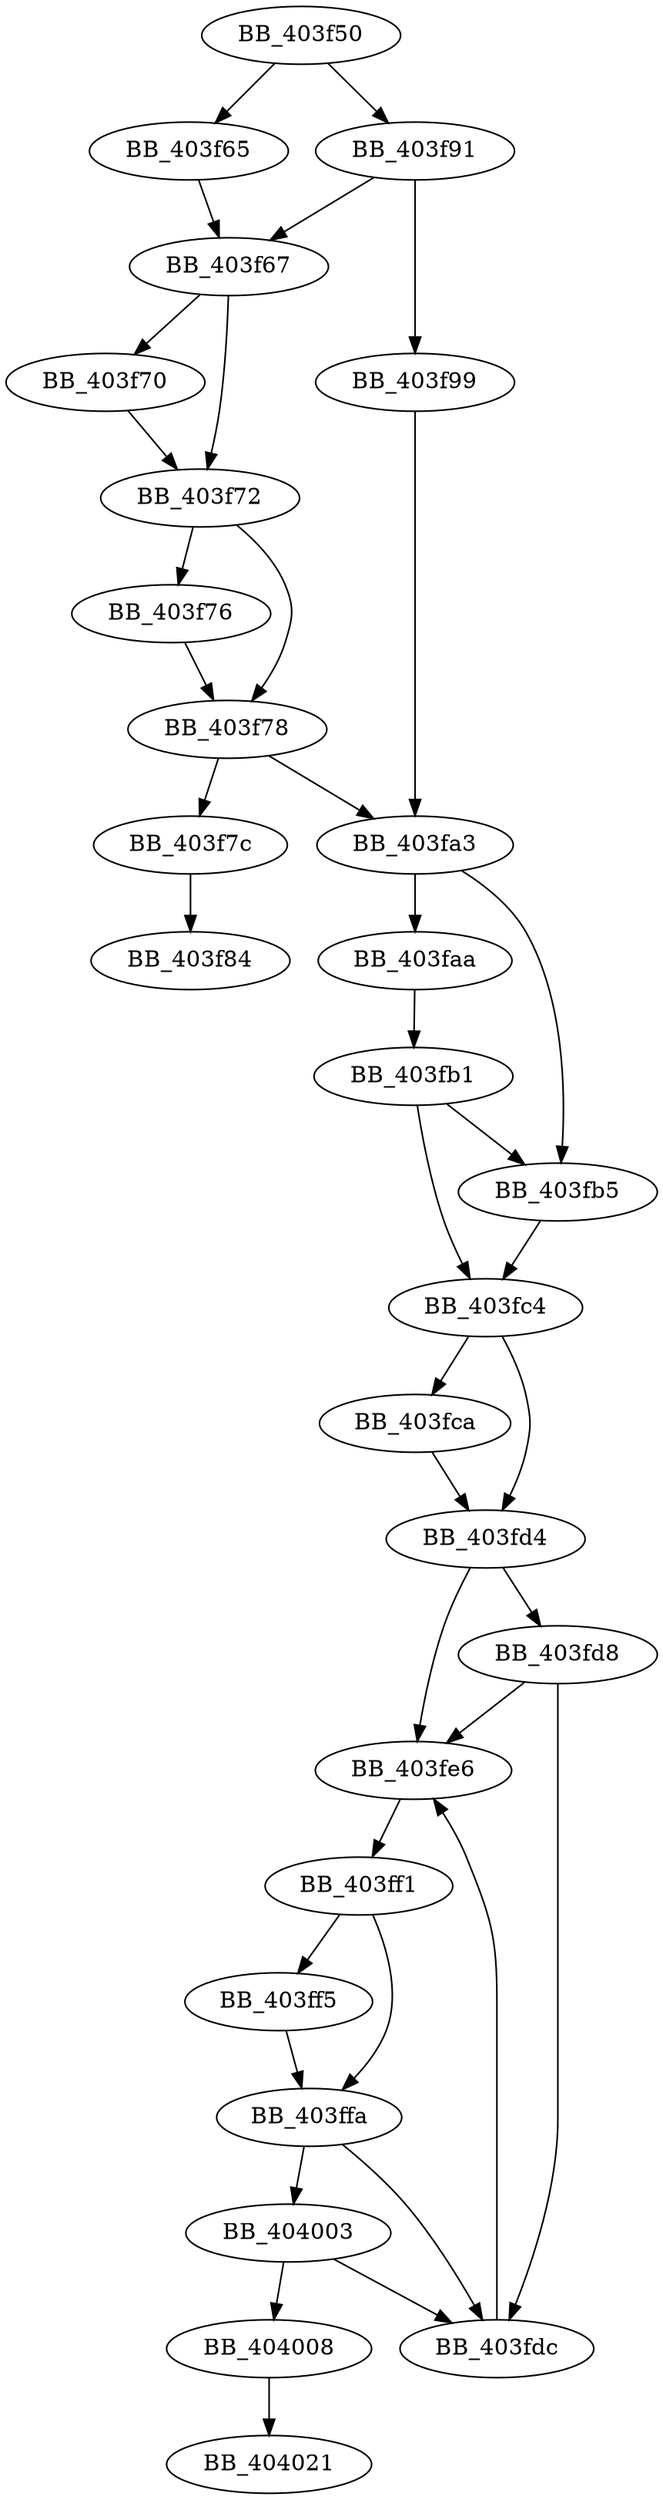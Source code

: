 DiGraph sub_403F50{
BB_403f50->BB_403f65
BB_403f50->BB_403f91
BB_403f65->BB_403f67
BB_403f67->BB_403f70
BB_403f67->BB_403f72
BB_403f70->BB_403f72
BB_403f72->BB_403f76
BB_403f72->BB_403f78
BB_403f76->BB_403f78
BB_403f78->BB_403f7c
BB_403f78->BB_403fa3
BB_403f7c->BB_403f84
BB_403f91->BB_403f67
BB_403f91->BB_403f99
BB_403f99->BB_403fa3
BB_403fa3->BB_403faa
BB_403fa3->BB_403fb5
BB_403faa->BB_403fb1
BB_403fb1->BB_403fb5
BB_403fb1->BB_403fc4
BB_403fb5->BB_403fc4
BB_403fc4->BB_403fca
BB_403fc4->BB_403fd4
BB_403fca->BB_403fd4
BB_403fd4->BB_403fd8
BB_403fd4->BB_403fe6
BB_403fd8->BB_403fdc
BB_403fd8->BB_403fe6
BB_403fdc->BB_403fe6
BB_403fe6->BB_403ff1
BB_403ff1->BB_403ff5
BB_403ff1->BB_403ffa
BB_403ff5->BB_403ffa
BB_403ffa->BB_403fdc
BB_403ffa->BB_404003
BB_404003->BB_403fdc
BB_404003->BB_404008
BB_404008->BB_404021
}
